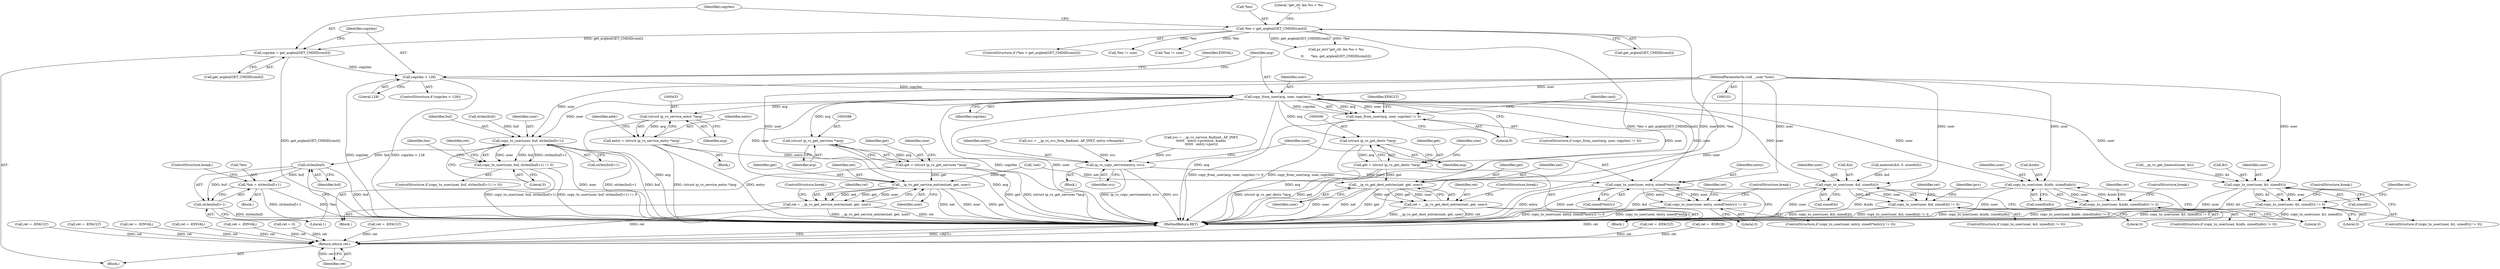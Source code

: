 digraph "0_linux_2d8a041b7bfe1097af21441cb77d6af95f4f4680@API" {
"1000179" [label="(Call,copy_from_user(arg, user, copylen))"];
"1000104" [label="(MethodParameterIn,void __user *user)"];
"1000171" [label="(Call,copylen > 128)"];
"1000164" [label="(Call,copylen = get_arglen[GET_CMDID(cmd)])"];
"1000145" [label="(Call,*len < get_arglen[GET_CMDID(cmd)])"];
"1000178" [label="(Call,copy_from_user(arg, user, copylen) != 0)"];
"1000286" [label="(Call,copy_to_user(user, &d, sizeof(d)))"];
"1000285" [label="(Call,copy_to_user(user, &d, sizeof(d)) != 0)"];
"1000325" [label="(Call,copy_to_user(user, buf, strlen(buf)+1))"];
"1000324" [label="(Call,copy_to_user(user, buf, strlen(buf)+1) != 0)"];
"1000343" [label="(Call,strlen(buf))"];
"1000339" [label="(Call,*len = strlen(buf)+1)"];
"1000342" [label="(Call,strlen(buf)+1)"];
"1000369" [label="(Call,copy_to_user(user, &info, sizeof(info)))"];
"1000368" [label="(Call,copy_to_user(user, &info, sizeof(info)) != 0)"];
"1000387" [label="(Call,(struct ip_vs_get_services *)arg)"];
"1000385" [label="(Call,get = (struct ip_vs_get_services *)arg)"];
"1000420" [label="(Call,__ip_vs_get_service_entries(net, get, user))"];
"1000418" [label="(Call,ret = __ip_vs_get_service_entries(net, get, user))"];
"1000573" [label="(Return,return ret;)"];
"1000432" [label="(Call,(struct ip_vs_service_entry *)arg)"];
"1000430" [label="(Call,entry = (struct ip_vs_service_entry *)arg)"];
"1000471" [label="(Call,ip_vs_copy_service(entry, svc))"];
"1000476" [label="(Call,copy_to_user(user, entry, sizeof(*entry)))"];
"1000475" [label="(Call,copy_to_user(user, entry, sizeof(*entry)) != 0)"];
"1000499" [label="(Call,(struct ip_vs_get_dests *)arg)"];
"1000497" [label="(Call,get = (struct ip_vs_get_dests *)arg)"];
"1000532" [label="(Call,__ip_vs_get_dest_entries(net, get, user))"];
"1000530" [label="(Call,ret = __ip_vs_get_dest_entries(net, get, user))"];
"1000552" [label="(Call,copy_to_user(user, &t, sizeof(t)))"];
"1000551" [label="(Call,copy_to_user(user, &t, sizeof(t)) != 0)"];
"1000345" [label="(Literal,1)"];
"1000479" [label="(Call,sizeof(*entry))"];
"1000498" [label="(Identifier,get)"];
"1000104" [label="(MethodParameterIn,void __user *user)"];
"1000431" [label="(Identifier,entry)"];
"1000563" [label="(ControlStructure,break;)"];
"1000340" [label="(Call,*len)"];
"1000382" [label="(Block,)"];
"1000172" [label="(Identifier,copylen)"];
"1000430" [label="(Call,entry = (struct ip_vs_service_entry *)arg)"];
"1000178" [label="(Call,copy_from_user(arg, user, copylen) != 0)"];
"1000180" [label="(Identifier,arg)"];
"1000334" [label="(Call,ret = -EFAULT)"];
"1000176" [label="(Identifier,EINVAL)"];
"1000423" [label="(Identifier,user)"];
"1000546" [label="(Call,__ip_vs_get_timeouts(net, &t))"];
"1000482" [label="(Literal,0)"];
"1000419" [label="(Identifier,ret)"];
"1000558" [label="(Literal,0)"];
"1000181" [label="(Identifier,user)"];
"1000403" [label="(Call,*len != size)"];
"1000421" [label="(Identifier,net)"];
"1000285" [label="(Call,copy_to_user(user, &d, sizeof(d)) != 0)"];
"1000377" [label="(Identifier,ret)"];
"1000154" [label="(Literal,\"get_ctl: len %u < %u\n\")"];
"1000182" [label="(Identifier,copylen)"];
"1000368" [label="(Call,copy_to_user(user, &info, sizeof(info)) != 0)"];
"1000387" [label="(Call,(struct ip_vs_get_services *)arg)"];
"1000534" [label="(Identifier,get)"];
"1000367" [label="(ControlStructure,if (copy_to_user(user, &info, sizeof(info)) != 0))"];
"1000530" [label="(Call,ret = __ip_vs_get_dest_entries(net, get, user))"];
"1000165" [label="(Identifier,copylen)"];
"1000446" [label="(Call,svc = __ip_vs_svc_fwm_find(net, AF_INET, entry->fwmark))"];
"1000551" [label="(Call,copy_to_user(user, &t, sizeof(t)) != 0)"];
"1000559" [label="(Call,ret = -EFAULT)"];
"1000193" [label="(Call,memset(&d, 0, sizeof(d)))"];
"1000492" [label="(ControlStructure,break;)"];
"1000342" [label="(Call,strlen(buf)+1)"];
"1000476" [label="(Call,copy_to_user(user, entry, sizeof(*entry)))"];
"1000148" [label="(Call,get_arglen[GET_CMDID(cmd)])"];
"1000574" [label="(Identifier,ret)"];
"1000434" [label="(Identifier,arg)"];
"1000326" [label="(Identifier,user)"];
"1000145" [label="(Call,*len < get_arglen[GET_CMDID(cmd)])"];
"1000106" [label="(Block,)"];
"1000177" [label="(ControlStructure,if (copy_from_user(arg, user, copylen) != 0))"];
"1000536" [label="(ControlStructure,break;)"];
"1000146" [label="(Call,*len)"];
"1000375" [label="(Literal,0)"];
"1000532" [label="(Call,__ip_vs_get_dest_entries(net, get, user))"];
"1000474" [label="(ControlStructure,if (copy_to_user(user, entry, sizeof(*entry)) != 0))"];
"1000503" [label="(Identifier,size)"];
"1000286" [label="(Call,copy_to_user(user, &d, sizeof(d)))"];
"1000455" [label="(Call,svc = __ip_vs_service_find(net, AF_INET,\n\t\t\t\t\t\t   entry->protocol, &addr,\n\t\t\t\t\t\t   entry->port))"];
"1000533" [label="(Identifier,net)"];
"1000531" [label="(Identifier,ret)"];
"1000472" [label="(Identifier,entry)"];
"1000315" [label="(Block,)"];
"1000370" [label="(Identifier,user)"];
"1000432" [label="(Call,(struct ip_vs_service_entry *)arg)"];
"1000328" [label="(Call,strlen(buf)+1)"];
"1000488" [label="(Call,ret = -ESRCH)"];
"1000484" [label="(Identifier,ret)"];
"1000327" [label="(Identifier,buf)"];
"1000332" [label="(Literal,0)"];
"1000153" [label="(Call,pr_err(\"get_ctl: len %u < %u\n\",\n\t\t       *len, get_arglen[GET_CMDID(cmd)]))"];
"1000478" [label="(Identifier,entry)"];
"1000343" [label="(Call,strlen(buf))"];
"1000124" [label="(Call,!net)"];
"1000418" [label="(Call,ret = __ip_vs_get_service_entries(net, get, user))"];
"1000294" [label="(Identifier,ret)"];
"1000473" [label="(Identifier,svc)"];
"1000475" [label="(Call,copy_to_user(user, entry, sizeof(*entry)) != 0)"];
"1000292" [label="(Literal,0)"];
"1000335" [label="(Identifier,ret)"];
"1000380" [label="(ControlStructure,break;)"];
"1000164" [label="(Call,copylen = get_arglen[GET_CMDID(cmd)])"];
"1000494" [label="(Block,)"];
"1000324" [label="(Call,copy_to_user(user, buf, strlen(buf)+1) != 0)"];
"1000171" [label="(Call,copylen > 128)"];
"1000371" [label="(Call,&info)"];
"1000325" [label="(Call,copy_to_user(user, buf, strlen(buf)+1))"];
"1000483" [label="(Call,ret = -EFAULT)"];
"1000554" [label="(Call,&t)"];
"1000420" [label="(Call,__ip_vs_get_service_entries(net, get, user))"];
"1000376" [label="(Call,ret = -EFAULT)"];
"1000470" [label="(Block,)"];
"1000369" [label="(Call,copy_to_user(user, &info, sizeof(info)))"];
"1000144" [label="(ControlStructure,if (*len < get_arglen[GET_CMDID(cmd)]))"];
"1000471" [label="(Call,ip_vs_copy_service(entry, svc))"];
"1000426" [label="(Block,)"];
"1000166" [label="(Call,get_arglen[GET_CMDID(cmd)])"];
"1000341" [label="(Identifier,len)"];
"1000300" [label="(Identifier,ipvs)"];
"1000170" [label="(ControlStructure,if (copylen > 128))"];
"1000186" [label="(Identifier,EFAULT)"];
"1000339" [label="(Call,*len = strlen(buf)+1)"];
"1000389" [label="(Identifier,arg)"];
"1000346" [label="(ControlStructure,break;)"];
"1000477" [label="(Identifier,user)"];
"1000413" [label="(Call,ret = -EINVAL)"];
"1000565" [label="(Call,ret = -EINVAL)"];
"1000556" [label="(Call,sizeof(t))"];
"1000179" [label="(Call,copy_from_user(arg, user, copylen))"];
"1000183" [label="(Literal,0)"];
"1000329" [label="(Call,strlen(buf))"];
"1000552" [label="(Call,copy_to_user(user, &t, sizeof(t)))"];
"1000290" [label="(Call,sizeof(d))"];
"1000373" [label="(Call,sizeof(info))"];
"1000535" [label="(Identifier,user)"];
"1000525" [label="(Call,ret = -EINVAL)"];
"1000424" [label="(ControlStructure,break;)"];
"1000553" [label="(Identifier,user)"];
"1000515" [label="(Call,*len != size)"];
"1000550" [label="(ControlStructure,if (copy_to_user(user, &t, sizeof(t)) != 0))"];
"1000437" [label="(Identifier,addr)"];
"1000575" [label="(MethodReturn,RET)"];
"1000386" [label="(Identifier,get)"];
"1000323" [label="(ControlStructure,if (copy_to_user(user, buf, strlen(buf)+1) != 0))"];
"1000284" [label="(ControlStructure,if (copy_to_user(user, &d, sizeof(d)) != 0))"];
"1000391" [label="(Identifier,size)"];
"1000573" [label="(Return,return ret;)"];
"1000501" [label="(Identifier,arg)"];
"1000560" [label="(Identifier,ret)"];
"1000497" [label="(Call,get = (struct ip_vs_get_dests *)arg)"];
"1000344" [label="(Identifier,buf)"];
"1000109" [label="(Call,ret = 0)"];
"1000189" [label="(Identifier,cmd)"];
"1000385" [label="(Call,get = (struct ip_vs_get_services *)arg)"];
"1000173" [label="(Literal,128)"];
"1000287" [label="(Identifier,user)"];
"1000499" [label="(Call,(struct ip_vs_get_dests *)arg)"];
"1000288" [label="(Call,&d)"];
"1000422" [label="(Identifier,get)"];
"1000179" -> "1000178"  [label="AST: "];
"1000179" -> "1000182"  [label="CFG: "];
"1000180" -> "1000179"  [label="AST: "];
"1000181" -> "1000179"  [label="AST: "];
"1000182" -> "1000179"  [label="AST: "];
"1000183" -> "1000179"  [label="CFG: "];
"1000179" -> "1000575"  [label="DDG: copylen"];
"1000179" -> "1000575"  [label="DDG: user"];
"1000179" -> "1000575"  [label="DDG: arg"];
"1000179" -> "1000178"  [label="DDG: arg"];
"1000179" -> "1000178"  [label="DDG: user"];
"1000179" -> "1000178"  [label="DDG: copylen"];
"1000104" -> "1000179"  [label="DDG: user"];
"1000171" -> "1000179"  [label="DDG: copylen"];
"1000179" -> "1000286"  [label="DDG: user"];
"1000179" -> "1000325"  [label="DDG: user"];
"1000179" -> "1000369"  [label="DDG: user"];
"1000179" -> "1000387"  [label="DDG: arg"];
"1000179" -> "1000420"  [label="DDG: user"];
"1000179" -> "1000432"  [label="DDG: arg"];
"1000179" -> "1000476"  [label="DDG: user"];
"1000179" -> "1000499"  [label="DDG: arg"];
"1000179" -> "1000532"  [label="DDG: user"];
"1000179" -> "1000552"  [label="DDG: user"];
"1000104" -> "1000101"  [label="AST: "];
"1000104" -> "1000575"  [label="DDG: user"];
"1000104" -> "1000286"  [label="DDG: user"];
"1000104" -> "1000325"  [label="DDG: user"];
"1000104" -> "1000369"  [label="DDG: user"];
"1000104" -> "1000420"  [label="DDG: user"];
"1000104" -> "1000476"  [label="DDG: user"];
"1000104" -> "1000532"  [label="DDG: user"];
"1000104" -> "1000552"  [label="DDG: user"];
"1000171" -> "1000170"  [label="AST: "];
"1000171" -> "1000173"  [label="CFG: "];
"1000172" -> "1000171"  [label="AST: "];
"1000173" -> "1000171"  [label="AST: "];
"1000176" -> "1000171"  [label="CFG: "];
"1000180" -> "1000171"  [label="CFG: "];
"1000171" -> "1000575"  [label="DDG: copylen"];
"1000171" -> "1000575"  [label="DDG: copylen > 128"];
"1000164" -> "1000171"  [label="DDG: copylen"];
"1000164" -> "1000106"  [label="AST: "];
"1000164" -> "1000166"  [label="CFG: "];
"1000165" -> "1000164"  [label="AST: "];
"1000166" -> "1000164"  [label="AST: "];
"1000172" -> "1000164"  [label="CFG: "];
"1000164" -> "1000575"  [label="DDG: get_arglen[GET_CMDID(cmd)]"];
"1000145" -> "1000164"  [label="DDG: get_arglen[GET_CMDID(cmd)]"];
"1000145" -> "1000144"  [label="AST: "];
"1000145" -> "1000148"  [label="CFG: "];
"1000146" -> "1000145"  [label="AST: "];
"1000148" -> "1000145"  [label="AST: "];
"1000154" -> "1000145"  [label="CFG: "];
"1000165" -> "1000145"  [label="CFG: "];
"1000145" -> "1000575"  [label="DDG: *len < get_arglen[GET_CMDID(cmd)]"];
"1000145" -> "1000575"  [label="DDG: *len"];
"1000145" -> "1000153"  [label="DDG: *len"];
"1000145" -> "1000153"  [label="DDG: get_arglen[GET_CMDID(cmd)]"];
"1000145" -> "1000403"  [label="DDG: *len"];
"1000145" -> "1000515"  [label="DDG: *len"];
"1000178" -> "1000177"  [label="AST: "];
"1000178" -> "1000183"  [label="CFG: "];
"1000183" -> "1000178"  [label="AST: "];
"1000186" -> "1000178"  [label="CFG: "];
"1000189" -> "1000178"  [label="CFG: "];
"1000178" -> "1000575"  [label="DDG: copy_from_user(arg, user, copylen) != 0"];
"1000178" -> "1000575"  [label="DDG: copy_from_user(arg, user, copylen)"];
"1000286" -> "1000285"  [label="AST: "];
"1000286" -> "1000290"  [label="CFG: "];
"1000287" -> "1000286"  [label="AST: "];
"1000288" -> "1000286"  [label="AST: "];
"1000290" -> "1000286"  [label="AST: "];
"1000292" -> "1000286"  [label="CFG: "];
"1000286" -> "1000575"  [label="DDG: user"];
"1000286" -> "1000575"  [label="DDG: &d"];
"1000286" -> "1000285"  [label="DDG: user"];
"1000286" -> "1000285"  [label="DDG: &d"];
"1000193" -> "1000286"  [label="DDG: &d"];
"1000285" -> "1000284"  [label="AST: "];
"1000285" -> "1000292"  [label="CFG: "];
"1000292" -> "1000285"  [label="AST: "];
"1000294" -> "1000285"  [label="CFG: "];
"1000300" -> "1000285"  [label="CFG: "];
"1000285" -> "1000575"  [label="DDG: copy_to_user(user, &d, sizeof(d))"];
"1000285" -> "1000575"  [label="DDG: copy_to_user(user, &d, sizeof(d)) != 0"];
"1000325" -> "1000324"  [label="AST: "];
"1000325" -> "1000328"  [label="CFG: "];
"1000326" -> "1000325"  [label="AST: "];
"1000327" -> "1000325"  [label="AST: "];
"1000328" -> "1000325"  [label="AST: "];
"1000332" -> "1000325"  [label="CFG: "];
"1000325" -> "1000575"  [label="DDG: user"];
"1000325" -> "1000575"  [label="DDG: strlen(buf)+1"];
"1000325" -> "1000575"  [label="DDG: buf"];
"1000325" -> "1000324"  [label="DDG: user"];
"1000325" -> "1000324"  [label="DDG: buf"];
"1000325" -> "1000324"  [label="DDG: strlen(buf)+1"];
"1000329" -> "1000325"  [label="DDG: buf"];
"1000325" -> "1000343"  [label="DDG: buf"];
"1000324" -> "1000323"  [label="AST: "];
"1000324" -> "1000332"  [label="CFG: "];
"1000332" -> "1000324"  [label="AST: "];
"1000335" -> "1000324"  [label="CFG: "];
"1000341" -> "1000324"  [label="CFG: "];
"1000324" -> "1000575"  [label="DDG: copy_to_user(user, buf, strlen(buf)+1) != 0"];
"1000324" -> "1000575"  [label="DDG: copy_to_user(user, buf, strlen(buf)+1)"];
"1000343" -> "1000342"  [label="AST: "];
"1000343" -> "1000344"  [label="CFG: "];
"1000344" -> "1000343"  [label="AST: "];
"1000345" -> "1000343"  [label="CFG: "];
"1000343" -> "1000575"  [label="DDG: buf"];
"1000343" -> "1000339"  [label="DDG: buf"];
"1000343" -> "1000342"  [label="DDG: buf"];
"1000339" -> "1000315"  [label="AST: "];
"1000339" -> "1000342"  [label="CFG: "];
"1000340" -> "1000339"  [label="AST: "];
"1000342" -> "1000339"  [label="AST: "];
"1000346" -> "1000339"  [label="CFG: "];
"1000339" -> "1000575"  [label="DDG: strlen(buf)+1"];
"1000339" -> "1000575"  [label="DDG: *len"];
"1000342" -> "1000345"  [label="CFG: "];
"1000345" -> "1000342"  [label="AST: "];
"1000342" -> "1000575"  [label="DDG: strlen(buf)"];
"1000369" -> "1000368"  [label="AST: "];
"1000369" -> "1000373"  [label="CFG: "];
"1000370" -> "1000369"  [label="AST: "];
"1000371" -> "1000369"  [label="AST: "];
"1000373" -> "1000369"  [label="AST: "];
"1000375" -> "1000369"  [label="CFG: "];
"1000369" -> "1000575"  [label="DDG: user"];
"1000369" -> "1000575"  [label="DDG: &info"];
"1000369" -> "1000368"  [label="DDG: user"];
"1000369" -> "1000368"  [label="DDG: &info"];
"1000368" -> "1000367"  [label="AST: "];
"1000368" -> "1000375"  [label="CFG: "];
"1000375" -> "1000368"  [label="AST: "];
"1000377" -> "1000368"  [label="CFG: "];
"1000380" -> "1000368"  [label="CFG: "];
"1000368" -> "1000575"  [label="DDG: copy_to_user(user, &info, sizeof(info))"];
"1000368" -> "1000575"  [label="DDG: copy_to_user(user, &info, sizeof(info)) != 0"];
"1000387" -> "1000385"  [label="AST: "];
"1000387" -> "1000389"  [label="CFG: "];
"1000388" -> "1000387"  [label="AST: "];
"1000389" -> "1000387"  [label="AST: "];
"1000385" -> "1000387"  [label="CFG: "];
"1000387" -> "1000575"  [label="DDG: arg"];
"1000387" -> "1000385"  [label="DDG: arg"];
"1000385" -> "1000382"  [label="AST: "];
"1000386" -> "1000385"  [label="AST: "];
"1000391" -> "1000385"  [label="CFG: "];
"1000385" -> "1000575"  [label="DDG: (struct ip_vs_get_services *)arg"];
"1000385" -> "1000575"  [label="DDG: get"];
"1000385" -> "1000420"  [label="DDG: get"];
"1000420" -> "1000418"  [label="AST: "];
"1000420" -> "1000423"  [label="CFG: "];
"1000421" -> "1000420"  [label="AST: "];
"1000422" -> "1000420"  [label="AST: "];
"1000423" -> "1000420"  [label="AST: "];
"1000418" -> "1000420"  [label="CFG: "];
"1000420" -> "1000575"  [label="DDG: user"];
"1000420" -> "1000575"  [label="DDG: get"];
"1000420" -> "1000575"  [label="DDG: net"];
"1000420" -> "1000418"  [label="DDG: net"];
"1000420" -> "1000418"  [label="DDG: get"];
"1000420" -> "1000418"  [label="DDG: user"];
"1000124" -> "1000420"  [label="DDG: net"];
"1000418" -> "1000382"  [label="AST: "];
"1000419" -> "1000418"  [label="AST: "];
"1000424" -> "1000418"  [label="CFG: "];
"1000418" -> "1000575"  [label="DDG: __ip_vs_get_service_entries(net, get, user)"];
"1000418" -> "1000575"  [label="DDG: ret"];
"1000418" -> "1000573"  [label="DDG: ret"];
"1000573" -> "1000106"  [label="AST: "];
"1000573" -> "1000574"  [label="CFG: "];
"1000574" -> "1000573"  [label="AST: "];
"1000575" -> "1000573"  [label="CFG: "];
"1000573" -> "1000575"  [label="DDG: <RET>"];
"1000574" -> "1000573"  [label="DDG: ret"];
"1000559" -> "1000573"  [label="DDG: ret"];
"1000376" -> "1000573"  [label="DDG: ret"];
"1000488" -> "1000573"  [label="DDG: ret"];
"1000565" -> "1000573"  [label="DDG: ret"];
"1000530" -> "1000573"  [label="DDG: ret"];
"1000413" -> "1000573"  [label="DDG: ret"];
"1000525" -> "1000573"  [label="DDG: ret"];
"1000109" -> "1000573"  [label="DDG: ret"];
"1000334" -> "1000573"  [label="DDG: ret"];
"1000483" -> "1000573"  [label="DDG: ret"];
"1000432" -> "1000430"  [label="AST: "];
"1000432" -> "1000434"  [label="CFG: "];
"1000433" -> "1000432"  [label="AST: "];
"1000434" -> "1000432"  [label="AST: "];
"1000430" -> "1000432"  [label="CFG: "];
"1000432" -> "1000575"  [label="DDG: arg"];
"1000432" -> "1000430"  [label="DDG: arg"];
"1000430" -> "1000426"  [label="AST: "];
"1000431" -> "1000430"  [label="AST: "];
"1000437" -> "1000430"  [label="CFG: "];
"1000430" -> "1000575"  [label="DDG: (struct ip_vs_service_entry *)arg"];
"1000430" -> "1000575"  [label="DDG: entry"];
"1000430" -> "1000471"  [label="DDG: entry"];
"1000471" -> "1000470"  [label="AST: "];
"1000471" -> "1000473"  [label="CFG: "];
"1000472" -> "1000471"  [label="AST: "];
"1000473" -> "1000471"  [label="AST: "];
"1000477" -> "1000471"  [label="CFG: "];
"1000471" -> "1000575"  [label="DDG: svc"];
"1000471" -> "1000575"  [label="DDG: ip_vs_copy_service(entry, svc)"];
"1000446" -> "1000471"  [label="DDG: svc"];
"1000455" -> "1000471"  [label="DDG: svc"];
"1000471" -> "1000476"  [label="DDG: entry"];
"1000476" -> "1000475"  [label="AST: "];
"1000476" -> "1000479"  [label="CFG: "];
"1000477" -> "1000476"  [label="AST: "];
"1000478" -> "1000476"  [label="AST: "];
"1000479" -> "1000476"  [label="AST: "];
"1000482" -> "1000476"  [label="CFG: "];
"1000476" -> "1000575"  [label="DDG: user"];
"1000476" -> "1000575"  [label="DDG: entry"];
"1000476" -> "1000475"  [label="DDG: user"];
"1000476" -> "1000475"  [label="DDG: entry"];
"1000475" -> "1000474"  [label="AST: "];
"1000475" -> "1000482"  [label="CFG: "];
"1000482" -> "1000475"  [label="AST: "];
"1000484" -> "1000475"  [label="CFG: "];
"1000492" -> "1000475"  [label="CFG: "];
"1000475" -> "1000575"  [label="DDG: copy_to_user(user, entry, sizeof(*entry))"];
"1000475" -> "1000575"  [label="DDG: copy_to_user(user, entry, sizeof(*entry)) != 0"];
"1000499" -> "1000497"  [label="AST: "];
"1000499" -> "1000501"  [label="CFG: "];
"1000500" -> "1000499"  [label="AST: "];
"1000501" -> "1000499"  [label="AST: "];
"1000497" -> "1000499"  [label="CFG: "];
"1000499" -> "1000575"  [label="DDG: arg"];
"1000499" -> "1000497"  [label="DDG: arg"];
"1000497" -> "1000494"  [label="AST: "];
"1000498" -> "1000497"  [label="AST: "];
"1000503" -> "1000497"  [label="CFG: "];
"1000497" -> "1000575"  [label="DDG: get"];
"1000497" -> "1000575"  [label="DDG: (struct ip_vs_get_dests *)arg"];
"1000497" -> "1000532"  [label="DDG: get"];
"1000532" -> "1000530"  [label="AST: "];
"1000532" -> "1000535"  [label="CFG: "];
"1000533" -> "1000532"  [label="AST: "];
"1000534" -> "1000532"  [label="AST: "];
"1000535" -> "1000532"  [label="AST: "];
"1000530" -> "1000532"  [label="CFG: "];
"1000532" -> "1000575"  [label="DDG: net"];
"1000532" -> "1000575"  [label="DDG: get"];
"1000532" -> "1000575"  [label="DDG: user"];
"1000532" -> "1000530"  [label="DDG: net"];
"1000532" -> "1000530"  [label="DDG: get"];
"1000532" -> "1000530"  [label="DDG: user"];
"1000124" -> "1000532"  [label="DDG: net"];
"1000530" -> "1000494"  [label="AST: "];
"1000531" -> "1000530"  [label="AST: "];
"1000536" -> "1000530"  [label="CFG: "];
"1000530" -> "1000575"  [label="DDG: ret"];
"1000530" -> "1000575"  [label="DDG: __ip_vs_get_dest_entries(net, get, user)"];
"1000552" -> "1000551"  [label="AST: "];
"1000552" -> "1000556"  [label="CFG: "];
"1000553" -> "1000552"  [label="AST: "];
"1000554" -> "1000552"  [label="AST: "];
"1000556" -> "1000552"  [label="AST: "];
"1000558" -> "1000552"  [label="CFG: "];
"1000552" -> "1000575"  [label="DDG: user"];
"1000552" -> "1000575"  [label="DDG: &t"];
"1000552" -> "1000551"  [label="DDG: user"];
"1000552" -> "1000551"  [label="DDG: &t"];
"1000546" -> "1000552"  [label="DDG: &t"];
"1000551" -> "1000550"  [label="AST: "];
"1000551" -> "1000558"  [label="CFG: "];
"1000558" -> "1000551"  [label="AST: "];
"1000560" -> "1000551"  [label="CFG: "];
"1000563" -> "1000551"  [label="CFG: "];
"1000551" -> "1000575"  [label="DDG: copy_to_user(user, &t, sizeof(t)) != 0"];
"1000551" -> "1000575"  [label="DDG: copy_to_user(user, &t, sizeof(t))"];
}
